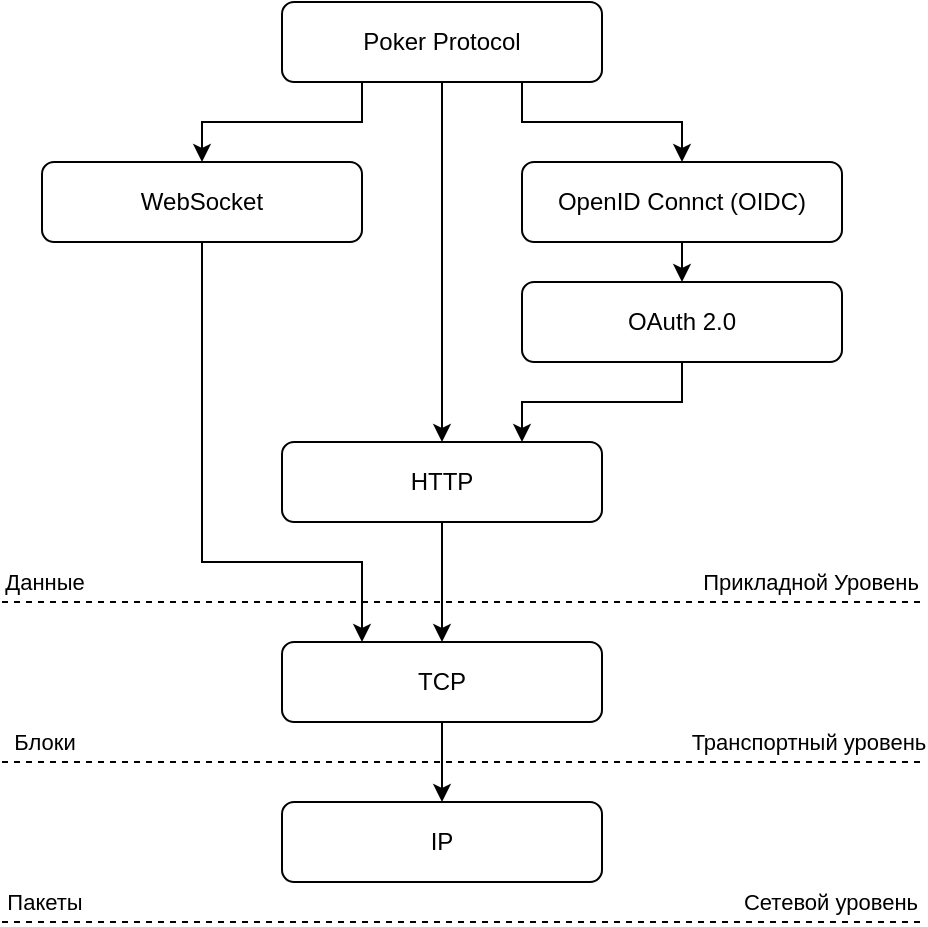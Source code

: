 <mxfile version="20.8.16" type="device"><diagram name="Страница 1" id="49ZVik4jZ3Z9NN77snpF"><mxGraphModel dx="864" dy="556" grid="1" gridSize="10" guides="1" tooltips="1" connect="1" arrows="1" fold="1" page="1" pageScale="1" pageWidth="827" pageHeight="1169" math="0" shadow="0"><root><mxCell id="0"/><mxCell id="1" parent="0"/><mxCell id="yhZiyq6vzlzMHPQqjVXX-6" style="edgeStyle=orthogonalEdgeStyle;rounded=0;orthogonalLoop=1;jettySize=auto;html=1;exitX=0.5;exitY=1;exitDx=0;exitDy=0;entryX=0.5;entryY=0;entryDx=0;entryDy=0;" edge="1" parent="1" source="yhZiyq6vzlzMHPQqjVXX-1" target="yhZiyq6vzlzMHPQqjVXX-3"><mxGeometry relative="1" as="geometry"/></mxCell><mxCell id="yhZiyq6vzlzMHPQqjVXX-7" style="edgeStyle=orthogonalEdgeStyle;rounded=0;orthogonalLoop=1;jettySize=auto;html=1;exitX=0.25;exitY=1;exitDx=0;exitDy=0;entryX=0.5;entryY=0;entryDx=0;entryDy=0;" edge="1" parent="1" source="yhZiyq6vzlzMHPQqjVXX-1" target="yhZiyq6vzlzMHPQqjVXX-2"><mxGeometry relative="1" as="geometry"/></mxCell><mxCell id="yhZiyq6vzlzMHPQqjVXX-8" style="edgeStyle=orthogonalEdgeStyle;rounded=0;orthogonalLoop=1;jettySize=auto;html=1;exitX=0.75;exitY=1;exitDx=0;exitDy=0;entryX=0.5;entryY=0;entryDx=0;entryDy=0;" edge="1" parent="1" source="yhZiyq6vzlzMHPQqjVXX-1" target="yhZiyq6vzlzMHPQqjVXX-4"><mxGeometry relative="1" as="geometry"/></mxCell><mxCell id="yhZiyq6vzlzMHPQqjVXX-1" value="Poker Protocol" style="rounded=1;whiteSpace=wrap;html=1;" vertex="1" parent="1"><mxGeometry x="320" y="40" width="160" height="40" as="geometry"/></mxCell><mxCell id="yhZiyq6vzlzMHPQqjVXX-12" style="edgeStyle=orthogonalEdgeStyle;rounded=0;orthogonalLoop=1;jettySize=auto;html=1;exitX=0.5;exitY=1;exitDx=0;exitDy=0;entryX=0.25;entryY=0;entryDx=0;entryDy=0;" edge="1" parent="1" source="yhZiyq6vzlzMHPQqjVXX-2" target="yhZiyq6vzlzMHPQqjVXX-9"><mxGeometry relative="1" as="geometry"><Array as="points"><mxPoint x="280" y="320"/><mxPoint x="360" y="320"/></Array></mxGeometry></mxCell><mxCell id="yhZiyq6vzlzMHPQqjVXX-2" value="WebSocket" style="rounded=1;whiteSpace=wrap;html=1;" vertex="1" parent="1"><mxGeometry x="200" y="120" width="160" height="40" as="geometry"/></mxCell><mxCell id="yhZiyq6vzlzMHPQqjVXX-13" style="edgeStyle=orthogonalEdgeStyle;rounded=0;orthogonalLoop=1;jettySize=auto;html=1;exitX=0.5;exitY=1;exitDx=0;exitDy=0;entryX=0.5;entryY=0;entryDx=0;entryDy=0;" edge="1" parent="1" source="yhZiyq6vzlzMHPQqjVXX-3" target="yhZiyq6vzlzMHPQqjVXX-9"><mxGeometry relative="1" as="geometry"/></mxCell><mxCell id="yhZiyq6vzlzMHPQqjVXX-3" value="HTTP" style="rounded=1;whiteSpace=wrap;html=1;" vertex="1" parent="1"><mxGeometry x="320" y="260" width="160" height="40" as="geometry"/></mxCell><mxCell id="yhZiyq6vzlzMHPQqjVXX-10" style="edgeStyle=orthogonalEdgeStyle;rounded=0;orthogonalLoop=1;jettySize=auto;html=1;exitX=0.5;exitY=1;exitDx=0;exitDy=0;entryX=0.5;entryY=0;entryDx=0;entryDy=0;" edge="1" parent="1" source="yhZiyq6vzlzMHPQqjVXX-4" target="yhZiyq6vzlzMHPQqjVXX-5"><mxGeometry relative="1" as="geometry"/></mxCell><mxCell id="yhZiyq6vzlzMHPQqjVXX-4" value="OpenID Connct (OIDC)" style="rounded=1;whiteSpace=wrap;html=1;" vertex="1" parent="1"><mxGeometry x="440" y="120" width="160" height="40" as="geometry"/></mxCell><mxCell id="yhZiyq6vzlzMHPQqjVXX-11" style="edgeStyle=orthogonalEdgeStyle;rounded=0;orthogonalLoop=1;jettySize=auto;html=1;exitX=0.5;exitY=1;exitDx=0;exitDy=0;entryX=0.75;entryY=0;entryDx=0;entryDy=0;" edge="1" parent="1" source="yhZiyq6vzlzMHPQqjVXX-5" target="yhZiyq6vzlzMHPQqjVXX-3"><mxGeometry relative="1" as="geometry"/></mxCell><mxCell id="yhZiyq6vzlzMHPQqjVXX-5" value="OAuth 2.0" style="rounded=1;whiteSpace=wrap;html=1;" vertex="1" parent="1"><mxGeometry x="440" y="180" width="160" height="40" as="geometry"/></mxCell><mxCell id="yhZiyq6vzlzMHPQqjVXX-15" style="edgeStyle=orthogonalEdgeStyle;rounded=0;orthogonalLoop=1;jettySize=auto;html=1;exitX=0.5;exitY=1;exitDx=0;exitDy=0;entryX=0.5;entryY=0;entryDx=0;entryDy=0;" edge="1" parent="1" source="yhZiyq6vzlzMHPQqjVXX-9" target="yhZiyq6vzlzMHPQqjVXX-14"><mxGeometry relative="1" as="geometry"/></mxCell><mxCell id="yhZiyq6vzlzMHPQqjVXX-9" value="TCP" style="rounded=1;whiteSpace=wrap;html=1;" vertex="1" parent="1"><mxGeometry x="320" y="360" width="160" height="40" as="geometry"/></mxCell><mxCell id="yhZiyq6vzlzMHPQqjVXX-14" value="IP" style="rounded=1;whiteSpace=wrap;html=1;" vertex="1" parent="1"><mxGeometry x="320" y="440" width="160" height="40" as="geometry"/></mxCell><mxCell id="yhZiyq6vzlzMHPQqjVXX-16" value="" style="endArrow=none;dashed=1;html=1;rounded=0;" edge="1" parent="1"><mxGeometry width="50" height="50" relative="1" as="geometry"><mxPoint x="180" y="340" as="sourcePoint"/><mxPoint x="640" y="340" as="targetPoint"/></mxGeometry></mxCell><mxCell id="yhZiyq6vzlzMHPQqjVXX-19" value="Прикладной Уровень" style="edgeLabel;html=1;align=center;verticalAlign=middle;resizable=0;points=[];" vertex="1" connectable="0" parent="yhZiyq6vzlzMHPQqjVXX-16"><mxGeometry x="0.617" y="2" relative="1" as="geometry"><mxPoint x="32" y="-8" as="offset"/></mxGeometry></mxCell><mxCell id="yhZiyq6vzlzMHPQqjVXX-22" value="Данные" style="edgeLabel;html=1;align=center;verticalAlign=middle;resizable=0;points=[];" vertex="1" connectable="0" parent="yhZiyq6vzlzMHPQqjVXX-16"><mxGeometry x="-0.842" y="4" relative="1" as="geometry"><mxPoint x="-16" y="-6" as="offset"/></mxGeometry></mxCell><mxCell id="yhZiyq6vzlzMHPQqjVXX-17" value="" style="endArrow=none;dashed=1;html=1;rounded=0;" edge="1" parent="1"><mxGeometry width="50" height="50" relative="1" as="geometry"><mxPoint x="180" y="420" as="sourcePoint"/><mxPoint x="640" y="420" as="targetPoint"/></mxGeometry></mxCell><mxCell id="yhZiyq6vzlzMHPQqjVXX-20" value="Транспортный уровень" style="edgeLabel;html=1;align=center;verticalAlign=middle;resizable=0;points=[];" vertex="1" connectable="0" parent="yhZiyq6vzlzMHPQqjVXX-17"><mxGeometry x="0.692" y="-2" relative="1" as="geometry"><mxPoint x="14" y="-12" as="offset"/></mxGeometry></mxCell><mxCell id="yhZiyq6vzlzMHPQqjVXX-23" value="Блоки" style="edgeLabel;html=1;align=center;verticalAlign=middle;resizable=0;points=[];" vertex="1" connectable="0" parent="yhZiyq6vzlzMHPQqjVXX-17"><mxGeometry x="-0.829" y="4" relative="1" as="geometry"><mxPoint x="-19" y="-6" as="offset"/></mxGeometry></mxCell><mxCell id="yhZiyq6vzlzMHPQqjVXX-18" value="" style="endArrow=none;dashed=1;html=1;rounded=0;" edge="1" parent="1"><mxGeometry width="50" height="50" relative="1" as="geometry"><mxPoint x="180" y="500" as="sourcePoint"/><mxPoint x="640" y="500" as="targetPoint"/></mxGeometry></mxCell><mxCell id="yhZiyq6vzlzMHPQqjVXX-21" value="Сетевой уровень" style="edgeLabel;html=1;align=center;verticalAlign=middle;resizable=0;points=[];" vertex="1" connectable="0" parent="yhZiyq6vzlzMHPQqjVXX-18"><mxGeometry x="0.621" y="1" relative="1" as="geometry"><mxPoint x="41" y="-9" as="offset"/></mxGeometry></mxCell><mxCell id="yhZiyq6vzlzMHPQqjVXX-24" value="Пакеты" style="edgeLabel;html=1;align=center;verticalAlign=middle;resizable=0;points=[];" vertex="1" connectable="0" parent="yhZiyq6vzlzMHPQqjVXX-18"><mxGeometry x="-0.846" y="1" relative="1" as="geometry"><mxPoint x="-15" y="-9" as="offset"/></mxGeometry></mxCell></root></mxGraphModel></diagram></mxfile>